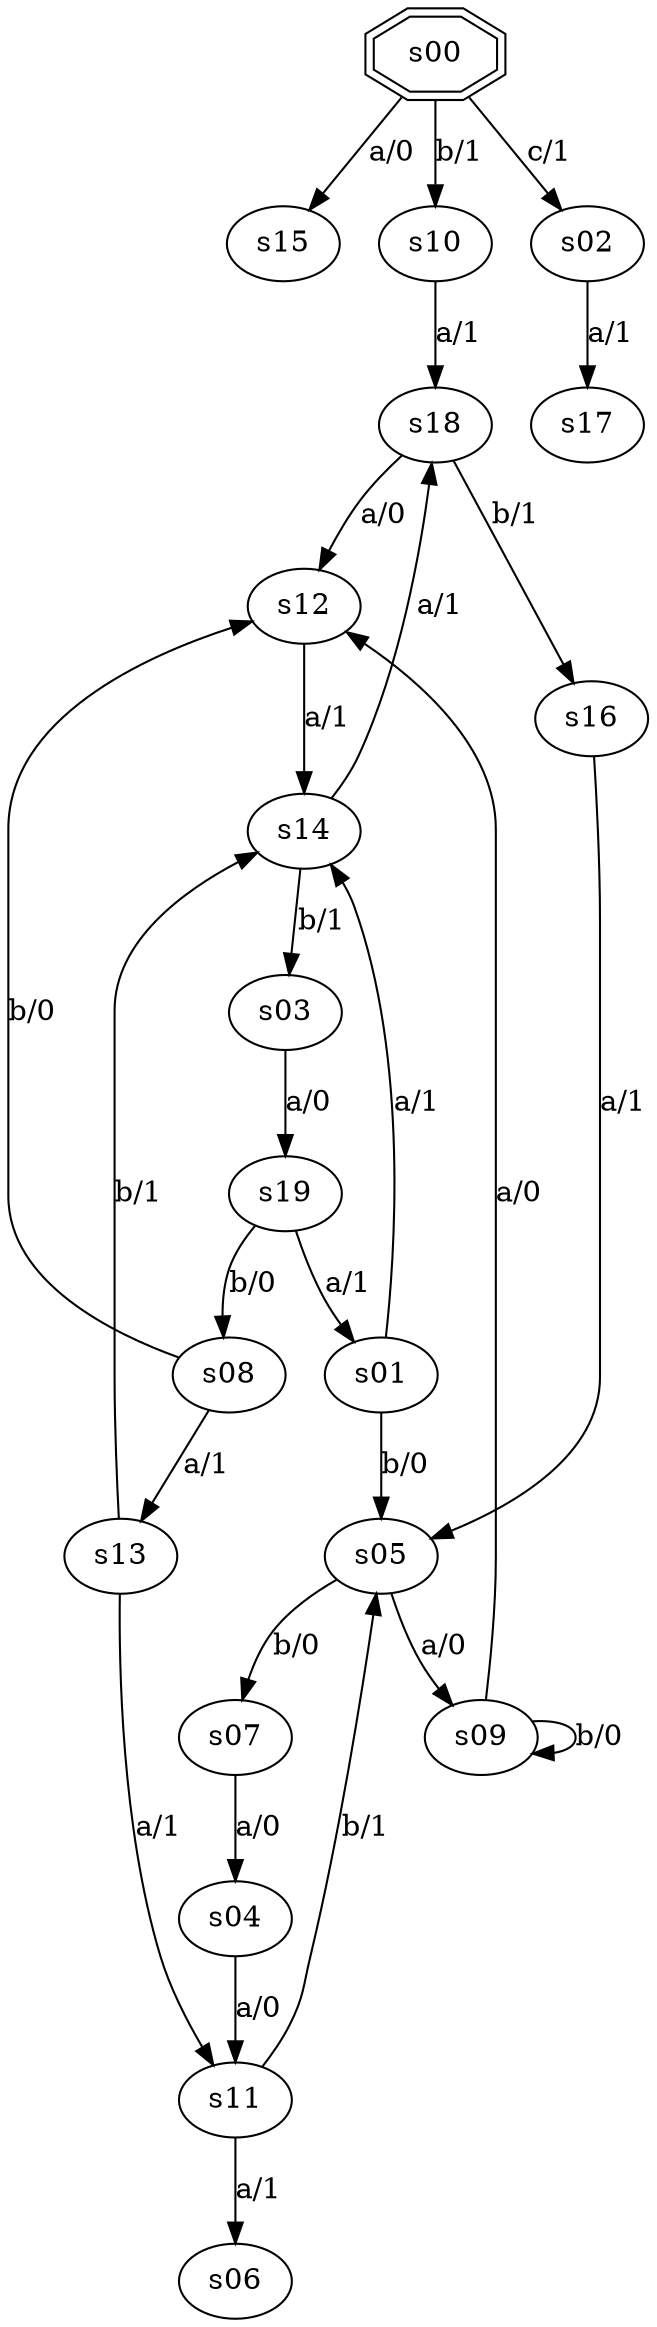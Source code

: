 digraph graph_038 {
	s00 -> s15 [label="a/0"];
	s00 -> s10 [label="b/1"];
	s00 -> s02 [label="c/1"];
	s01 -> s14 [label="a/1"];
	s01 -> s05 [label="b/0"];
	s02 -> s17 [label="a/1"];
	s03 -> s19 [label="a/0"];
	s04 -> s11 [label="a/0"];
	s05 -> s09 [label="a/0"];
	s05 -> s07 [label="b/0"];
	s07 -> s04 [label="a/0"];
	s08 -> s13 [label="a/1"];
	s08 -> s12 [label="b/0"];
	s09 -> s12 [label="a/0"];
	s09 -> s09 [label="b/0"];
	s10 -> s18 [label="a/1"];
	s11 -> s06 [label="a/1"];
	s11 -> s05 [label="b/1"];
	s12 -> s14 [label="a/1"];
	s13 -> s11 [label="a/1"];
	s13 -> s14 [label="b/1"];
	s14 -> s18 [label="a/1"];
	s14 -> s03 [label="b/1"];
	s16 -> s05 [label="a/1"];
	s18 -> s12 [label="a/0"];
	s18 -> s16 [label="b/1"];
	s19 -> s01 [label="a/1"];
	s19 -> s08 [label="b/0"];
	s00 [shape=doubleoctagon];
}